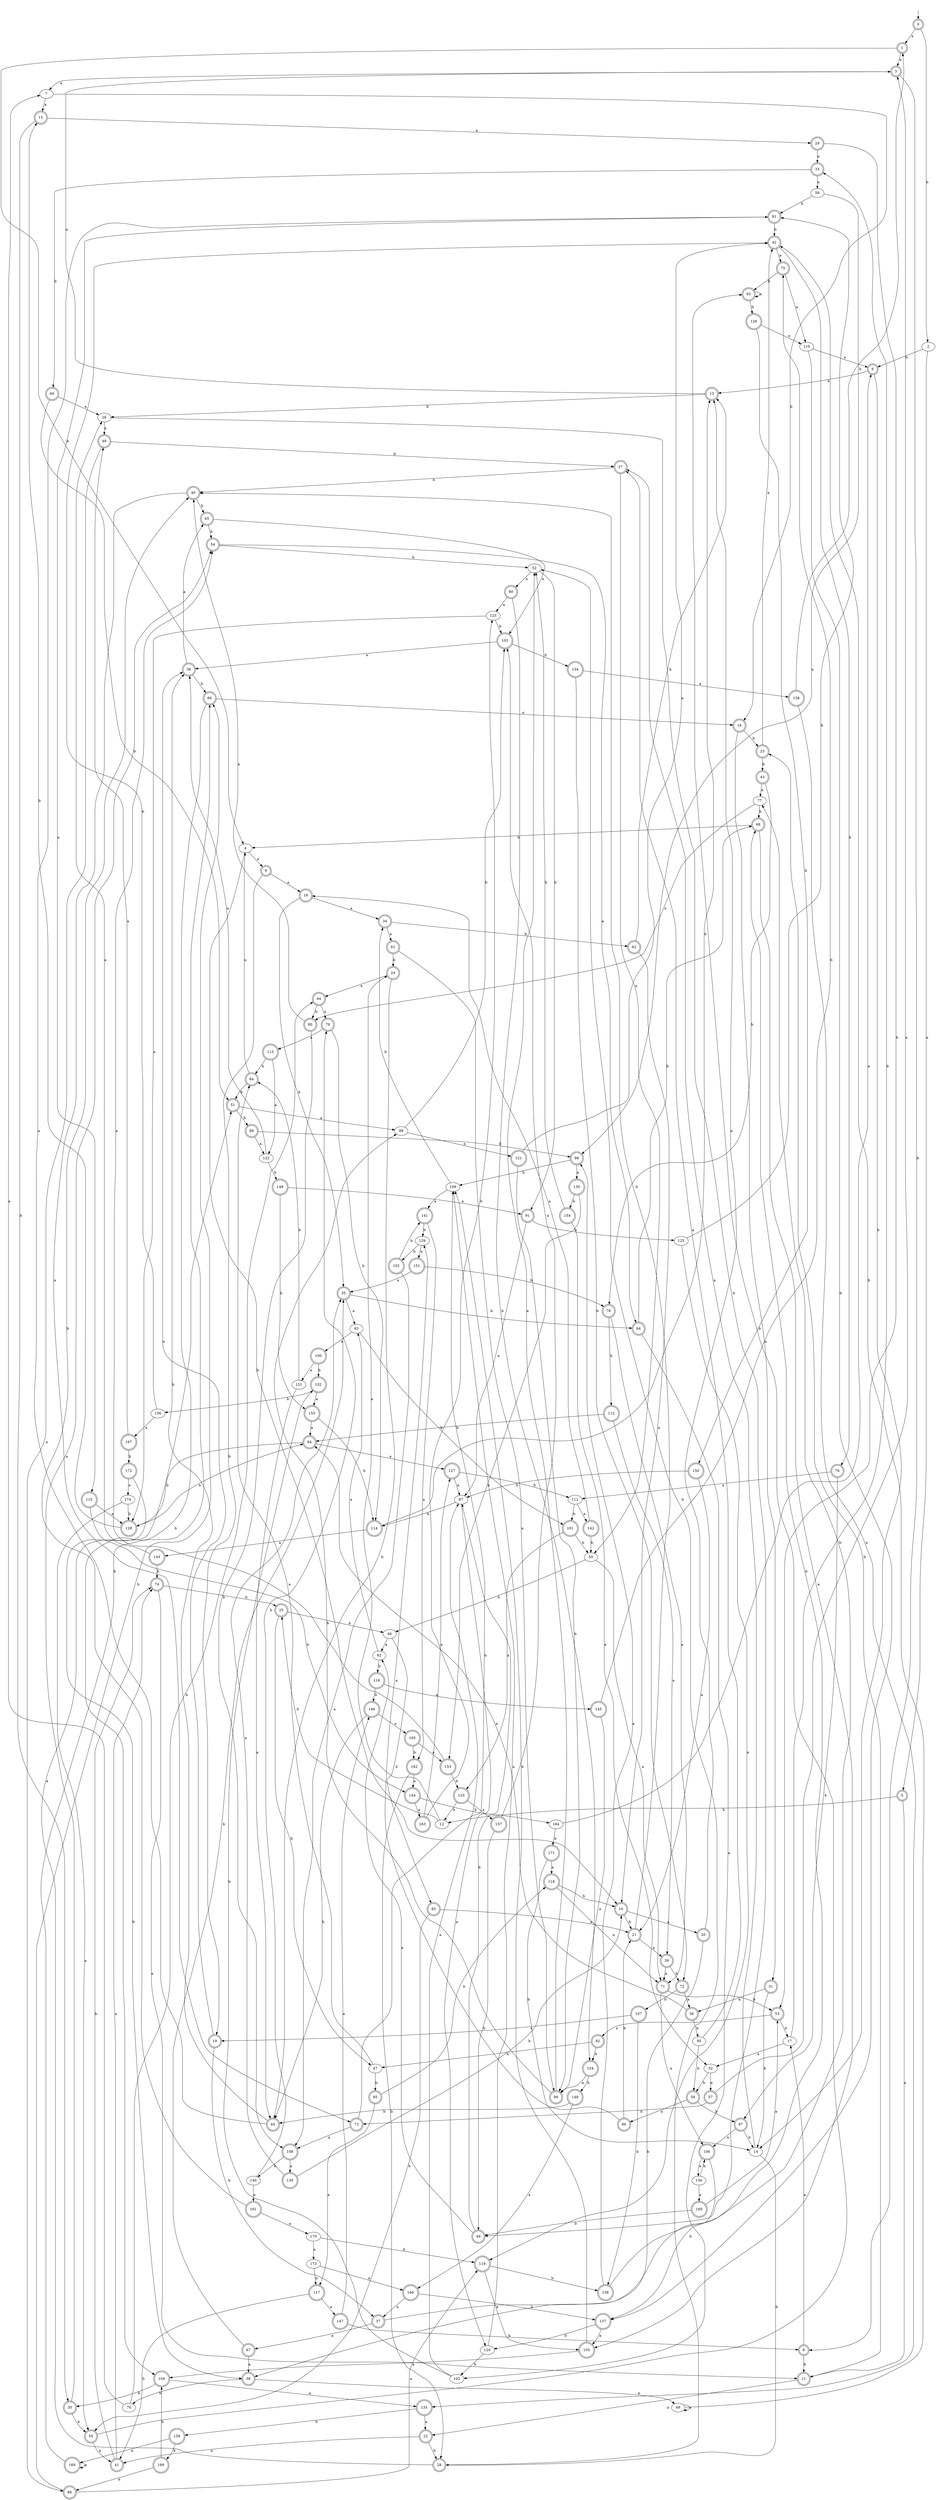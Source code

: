 digraph RandomDFA {
  __start0 [label="", shape=none];
  __start0 -> 0 [label=""];
  0 [shape=circle] [shape=doublecircle]
  0 -> 1 [label="a"]
  0 -> 2 [label="b"]
  1 [shape=doublecircle]
  1 -> 3 [label="a"]
  1 -> 4 [label="b"]
  2
  2 -> 5 [label="a"]
  2 -> 6 [label="b"]
  3 [shape=doublecircle]
  3 -> 7 [label="a"]
  3 -> 8 [label="b"]
  4
  4 -> 9 [label="a"]
  4 -> 10 [label="b"]
  5 [shape=doublecircle]
  5 -> 11 [label="a"]
  5 -> 12 [label="b"]
  6 [shape=doublecircle]
  6 -> 13 [label="a"]
  6 -> 14 [label="b"]
  7
  7 -> 15 [label="a"]
  7 -> 16 [label="b"]
  8 [shape=doublecircle]
  8 -> 17 [label="a"]
  8 -> 11 [label="b"]
  9 [shape=doublecircle]
  9 -> 18 [label="a"]
  9 -> 19 [label="b"]
  10 [shape=doublecircle]
  10 -> 20 [label="a"]
  10 -> 21 [label="b"]
  11 [shape=doublecircle]
  11 -> 22 [label="a"]
  11 -> 23 [label="b"]
  12
  12 -> 24 [label="a"]
  12 -> 25 [label="b"]
  13 [shape=doublecircle]
  13 -> 3 [label="a"]
  13 -> 26 [label="b"]
  14
  14 -> 27 [label="a"]
  14 -> 28 [label="b"]
  15 [shape=doublecircle]
  15 -> 29 [label="a"]
  15 -> 30 [label="b"]
  16 [shape=doublecircle]
  16 -> 31 [label="a"]
  16 -> 23 [label="b"]
  17
  17 -> 32 [label="a"]
  17 -> 33 [label="b"]
  18 [shape=doublecircle]
  18 -> 34 [label="a"]
  18 -> 35 [label="b"]
  19 [shape=doublecircle]
  19 -> 36 [label="a"]
  19 -> 37 [label="b"]
  20 [shape=doublecircle]
  20 -> 13 [label="a"]
  20 -> 38 [label="b"]
  21 [shape=doublecircle]
  21 -> 39 [label="a"]
  21 -> 40 [label="b"]
  22 [shape=doublecircle]
  22 -> 41 [label="a"]
  22 -> 28 [label="b"]
  23 [shape=doublecircle]
  23 -> 42 [label="a"]
  23 -> 43 [label="b"]
  24 [shape=doublecircle]
  24 -> 44 [label="a"]
  24 -> 45 [label="b"]
  25 [shape=doublecircle]
  25 -> 46 [label="a"]
  25 -> 47 [label="b"]
  26
  26 -> 48 [label="a"]
  26 -> 49 [label="b"]
  27 [shape=doublecircle]
  27 -> 50 [label="a"]
  27 -> 40 [label="b"]
  28 [shape=doublecircle]
  28 -> 51 [label="a"]
  28 -> 52 [label="b"]
  29 [shape=doublecircle]
  29 -> 33 [label="a"]
  29 -> 53 [label="b"]
  30 [shape=doublecircle]
  30 -> 54 [label="a"]
  30 -> 55 [label="b"]
  31 [shape=doublecircle]
  31 -> 56 [label="a"]
  31 -> 14 [label="b"]
  32
  32 -> 57 [label="a"]
  32 -> 58 [label="b"]
  33 [shape=doublecircle]
  33 -> 59 [label="a"]
  33 -> 60 [label="b"]
  34 [shape=doublecircle]
  34 -> 61 [label="a"]
  34 -> 62 [label="b"]
  35 [shape=doublecircle]
  35 -> 63 [label="a"]
  35 -> 64 [label="b"]
  36 [shape=doublecircle]
  36 -> 65 [label="a"]
  36 -> 66 [label="b"]
  37 [shape=doublecircle]
  37 -> 67 [label="a"]
  37 -> 68 [label="b"]
  38 [shape=doublecircle]
  38 -> 69 [label="a"]
  38 -> 70 [label="b"]
  39 [shape=doublecircle]
  39 -> 71 [label="a"]
  39 -> 72 [label="b"]
  40 [shape=doublecircle]
  40 -> 73 [label="a"]
  40 -> 65 [label="b"]
  41 [shape=doublecircle]
  41 -> 74 [label="a"]
  41 -> 74 [label="b"]
  42 [shape=doublecircle]
  42 -> 75 [label="a"]
  42 -> 76 [label="b"]
  43 [shape=doublecircle]
  43 -> 77 [label="a"]
  43 -> 78 [label="b"]
  44 [shape=doublecircle]
  44 -> 79 [label="a"]
  44 -> 80 [label="b"]
  45 [shape=doublecircle]
  45 -> 81 [label="a"]
  45 -> 36 [label="b"]
  46
  46 -> 82 [label="a"]
  46 -> 83 [label="b"]
  47
  47 -> 84 [label="a"]
  47 -> 85 [label="b"]
  48 [shape=doublecircle]
  48 -> 86 [label="a"]
  48 -> 27 [label="b"]
  49 [shape=doublecircle]
  49 -> 82 [label="a"]
  49 -> 87 [label="b"]
  50
  50 -> 71 [label="a"]
  50 -> 46 [label="b"]
  51 [shape=doublecircle]
  51 -> 88 [label="a"]
  51 -> 89 [label="b"]
  52
  52 -> 90 [label="a"]
  52 -> 91 [label="b"]
  53 [shape=doublecircle]
  53 -> 92 [label="a"]
  53 -> 17 [label="b"]
  54 [shape=doublecircle]
  54 -> 64 [label="a"]
  54 -> 52 [label="b"]
  55 [shape=doublecircle]
  55 -> 41 [label="a"]
  55 -> 93 [label="b"]
  56 [shape=doublecircle]
  56 -> 94 [label="a"]
  56 -> 95 [label="b"]
  57 [shape=doublecircle]
  57 -> 3 [label="a"]
  57 -> 73 [label="b"]
  58 [shape=doublecircle]
  58 -> 96 [label="a"]
  58 -> 97 [label="b"]
  59
  59 -> 98 [label="a"]
  59 -> 81 [label="b"]
  60 [shape=doublecircle]
  60 -> 26 [label="a"]
  60 -> 51 [label="b"]
  61 [shape=doublecircle]
  61 -> 99 [label="a"]
  61 -> 24 [label="b"]
  62 [shape=doublecircle]
  62 -> 10 [label="a"]
  62 -> 13 [label="b"]
  63
  63 -> 100 [label="a"]
  63 -> 101 [label="b"]
  64 [shape=doublecircle]
  64 -> 102 [label="a"]
  64 -> 68 [label="b"]
  65 [shape=doublecircle]
  65 -> 103 [label="a"]
  65 -> 54 [label="b"]
  66 [shape=doublecircle]
  66 -> 16 [label="a"]
  66 -> 104 [label="b"]
  67 [shape=doublecircle]
  67 -> 38 [label="a"]
  67 -> 35 [label="b"]
  68 [shape=doublecircle]
  68 -> 105 [label="a"]
  68 -> 4 [label="b"]
  69
  69 -> 69 [label="a"]
  69 -> 42 [label="b"]
  70
  70 -> 7 [label="a"]
  70 -> 44 [label="b"]
  71 [shape=doublecircle]
  71 -> 106 [label="a"]
  71 -> 53 [label="b"]
  72 [shape=doublecircle]
  72 -> 56 [label="a"]
  72 -> 107 [label="b"]
  73 [shape=doublecircle]
  73 -> 108 [label="a"]
  73 -> 109 [label="b"]
  74 [shape=doublecircle]
  74 -> 11 [label="a"]
  74 -> 25 [label="b"]
  75 [shape=doublecircle]
  75 -> 110 [label="a"]
  75 -> 93 [label="b"]
  76 [shape=doublecircle]
  76 -> 111 [label="a"]
  76 -> 97 [label="b"]
  77
  77 -> 80 [label="a"]
  77 -> 68 [label="b"]
  78 [shape=doublecircle]
  78 -> 71 [label="a"]
  78 -> 112 [label="b"]
  79 [shape=doublecircle]
  79 -> 113 [label="a"]
  79 -> 114 [label="b"]
  80 [shape=doublecircle]
  80 -> 40 [label="a"]
  80 -> 108 [label="b"]
  81 [shape=doublecircle]
  81 -> 115 [label="a"]
  81 -> 42 [label="b"]
  82
  82 -> 63 [label="a"]
  82 -> 116 [label="b"]
  83 [shape=doublecircle]
  83 -> 21 [label="a"]
  83 -> 55 [label="b"]
  84 [shape=doublecircle]
  84 -> 4 [label="a"]
  84 -> 51 [label="b"]
  85 [shape=doublecircle]
  85 -> 117 [label="a"]
  85 -> 118 [label="b"]
  86 [shape=doublecircle]
  86 -> 119 [label="a"]
  86 -> 66 [label="b"]
  87
  87 -> 120 [label="a"]
  87 -> 114 [label="b"]
  88
  88 -> 121 [label="a"]
  88 -> 103 [label="b"]
  89 [shape=doublecircle]
  89 -> 122 [label="a"]
  89 -> 98 [label="b"]
  90 [shape=doublecircle]
  90 -> 123 [label="a"]
  90 -> 124 [label="b"]
  91 [shape=doublecircle]
  91 -> 87 [label="a"]
  91 -> 125 [label="b"]
  92 [shape=doublecircle]
  92 -> 47 [label="a"]
  92 -> 124 [label="b"]
  93 [shape=doublecircle]
  93 -> 93 [label="a"]
  93 -> 126 [label="b"]
  94 [shape=doublecircle]
  94 -> 127 [label="a"]
  94 -> 128 [label="b"]
  95
  95 -> 27 [label="a"]
  95 -> 58 [label="b"]
  96 [shape=doublecircle]
  96 -> 129 [label="a"]
  96 -> 21 [label="b"]
  97 [shape=doublecircle]
  97 -> 106 [label="a"]
  97 -> 14 [label="b"]
  98 [shape=doublecircle]
  98 -> 130 [label="a"]
  98 -> 109 [label="b"]
  99 [shape=doublecircle]
  99 -> 52 [label="a"]
  99 -> 88 [label="b"]
  100 [shape=doublecircle]
  100 -> 131 [label="a"]
  100 -> 132 [label="b"]
  101 [shape=doublecircle]
  101 -> 133 [label="a"]
  101 -> 50 [label="b"]
  102
  102 -> 87 [label="a"]
  102 -> 132 [label="b"]
  103 [shape=doublecircle]
  103 -> 36 [label="a"]
  103 -> 134 [label="b"]
  104 [shape=doublecircle]
  104 -> 135 [label="a"]
  104 -> 30 [label="b"]
  105 [shape=doublecircle]
  105 -> 104 [label="a"]
  105 -> 109 [label="b"]
  106 [shape=doublecircle]
  106 -> 136 [label="a"]
  106 -> 137 [label="b"]
  107 [shape=doublecircle]
  107 -> 19 [label="a"]
  107 -> 138 [label="b"]
  108 [shape=doublecircle]
  108 -> 139 [label="a"]
  108 -> 140 [label="b"]
  109
  109 -> 141 [label="a"]
  109 -> 34 [label="b"]
  110
  110 -> 6 [label="a"]
  110 -> 137 [label="b"]
  111
  111 -> 142 [label="a"]
  111 -> 101 [label="b"]
  112 [shape=doublecircle]
  112 -> 39 [label="a"]
  112 -> 94 [label="b"]
  113 [shape=doublecircle]
  113 -> 122 [label="a"]
  113 -> 84 [label="b"]
  114 [shape=doublecircle]
  114 -> 143 [label="a"]
  114 -> 13 [label="b"]
  115 [shape=doublecircle]
  115 -> 128 [label="a"]
  115 -> 144 [label="b"]
  116 [shape=doublecircle]
  116 -> 145 [label="a"]
  116 -> 146 [label="b"]
  117 [shape=doublecircle]
  117 -> 147 [label="a"]
  117 -> 41 [label="b"]
  118 [shape=doublecircle]
  118 -> 71 [label="a"]
  118 -> 10 [label="b"]
  119 [shape=doublecircle]
  119 -> 105 [label="a"]
  119 -> 138 [label="b"]
  120
  120 -> 109 [label="a"]
  120 -> 102 [label="b"]
  121 [shape=doublecircle]
  121 -> 42 [label="a"]
  121 -> 99 [label="b"]
  122
  122 -> 36 [label="a"]
  122 -> 148 [label="b"]
  123
  123 -> 128 [label="a"]
  123 -> 103 [label="b"]
  124 [shape=doublecircle]
  124 -> 99 [label="a"]
  124 -> 149 [label="b"]
  125
  125 -> 119 [label="a"]
  125 -> 81 [label="b"]
  126 [shape=doublecircle]
  126 -> 110 [label="a"]
  126 -> 150 [label="b"]
  127 [shape=doublecircle]
  127 -> 87 [label="a"]
  127 -> 111 [label="b"]
  128 [shape=doublecircle]
  128 -> 94 [label="a"]
  128 -> 15 [label="b"]
  129
  129 -> 151 [label="a"]
  129 -> 152 [label="b"]
  130 [shape=doublecircle]
  130 -> 153 [label="a"]
  130 -> 154 [label="b"]
  131
  131 -> 45 [label="a"]
  131 -> 84 [label="b"]
  132 [shape=doublecircle]
  132 -> 155 [label="a"]
  132 -> 156 [label="b"]
  133 [shape=doublecircle]
  133 -> 157 [label="a"]
  133 -> 12 [label="b"]
  134 [shape=doublecircle]
  134 -> 158 [label="a"]
  134 -> 72 [label="b"]
  135 [shape=doublecircle]
  135 -> 22 [label="a"]
  135 -> 159 [label="b"]
  136
  136 -> 160 [label="a"]
  136 -> 106 [label="b"]
  137 [shape=doublecircle]
  137 -> 105 [label="a"]
  137 -> 120 [label="b"]
  138 [shape=doublecircle]
  138 -> 98 [label="a"]
  138 -> 77 [label="b"]
  139 [shape=doublecircle]
  139 -> 35 [label="a"]
  139 -> 10 [label="b"]
  140
  140 -> 161 [label="a"]
  140 -> 79 [label="b"]
  141 [shape=doublecircle]
  141 -> 162 [label="a"]
  141 -> 129 [label="b"]
  142 [shape=doublecircle]
  142 -> 18 [label="a"]
  142 -> 50 [label="b"]
  143 [shape=doublecircle]
  143 -> 26 [label="a"]
  143 -> 74 [label="b"]
  144 [shape=doublecircle]
  144 -> 163 [label="a"]
  144 -> 164 [label="b"]
  145 [shape=doublecircle]
  145 -> 99 [label="a"]
  145 -> 75 [label="b"]
  146 [shape=doublecircle]
  146 -> 165 [label="a"]
  146 -> 45 [label="b"]
  147 [shape=doublecircle]
  147 -> 146 [label="a"]
  147 -> 8 [label="b"]
  148 [shape=doublecircle]
  148 -> 91 [label="a"]
  148 -> 155 [label="b"]
  149 [shape=doublecircle]
  149 -> 166 [label="a"]
  149 -> 45 [label="b"]
  150 [shape=doublecircle]
  150 -> 21 [label="a"]
  150 -> 87 [label="b"]
  151 [shape=doublecircle]
  151 -> 35 [label="a"]
  151 -> 78 [label="b"]
  152 [shape=doublecircle]
  152 -> 108 [label="a"]
  152 -> 141 [label="b"]
  153 [shape=doublecircle]
  153 -> 54 [label="a"]
  153 -> 133 [label="b"]
  154 [shape=doublecircle]
  154 -> 32 [label="a"]
  154 -> 52 [label="b"]
  155 [shape=doublecircle]
  155 -> 94 [label="a"]
  155 -> 114 [label="b"]
  156
  156 -> 167 [label="a"]
  156 -> 42 [label="b"]
  157 [shape=doublecircle]
  157 -> 103 [label="a"]
  157 -> 49 [label="b"]
  158 [shape=doublecircle]
  158 -> 135 [label="a"]
  158 -> 1 [label="b"]
  159 [shape=doublecircle]
  159 -> 168 [label="a"]
  159 -> 169 [label="b"]
  160 [shape=doublecircle]
  160 -> 53 [label="a"]
  160 -> 49 [label="b"]
  161 [shape=doublecircle]
  161 -> 170 [label="a"]
  161 -> 40 [label="b"]
  162 [shape=doublecircle]
  162 -> 144 [label="a"]
  162 -> 28 [label="b"]
  163 [shape=doublecircle]
  163 -> 127 [label="a"]
  163 -> 123 [label="b"]
  164
  164 -> 6 [label="a"]
  164 -> 171 [label="b"]
  165 [shape=doublecircle]
  165 -> 153 [label="a"]
  165 -> 162 [label="b"]
  166 [shape=doublecircle]
  166 -> 37 [label="a"]
  166 -> 137 [label="b"]
  167 [shape=doublecircle]
  167 -> 48 [label="a"]
  167 -> 172 [label="b"]
  168 [shape=doublecircle]
  168 -> 168 [label="a"]
  168 -> 66 [label="b"]
  169 [shape=doublecircle]
  169 -> 86 [label="a"]
  169 -> 104 [label="b"]
  170
  170 -> 173 [label="a"]
  170 -> 119 [label="b"]
  171 [shape=doublecircle]
  171 -> 118 [label="a"]
  171 -> 14 [label="b"]
  172 [shape=doublecircle]
  172 -> 174 [label="a"]
  172 -> 38 [label="b"]
  173
  173 -> 166 [label="a"]
  173 -> 117 [label="b"]
  174
  174 -> 55 [label="a"]
  174 -> 128 [label="b"]
}
